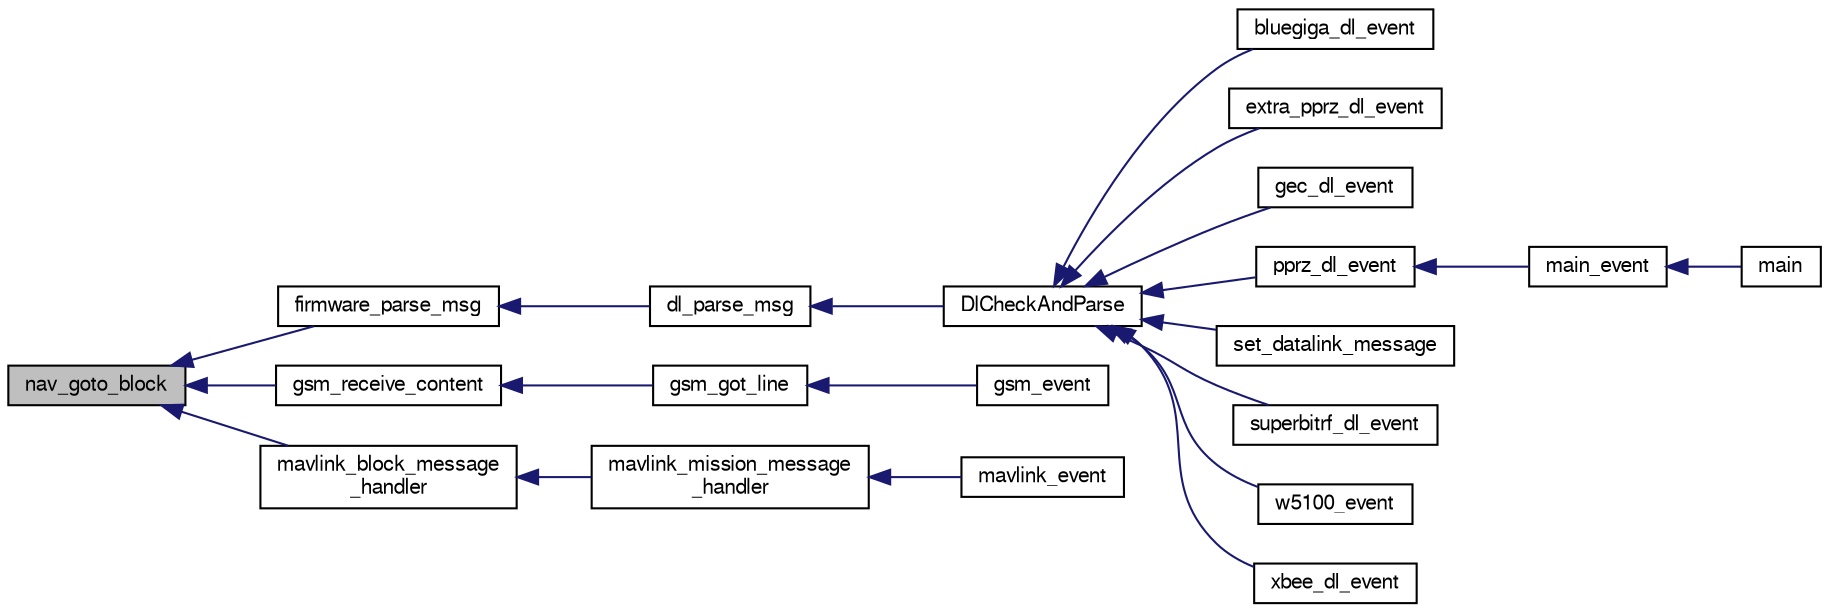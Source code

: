 digraph "nav_goto_block"
{
  edge [fontname="FreeSans",fontsize="10",labelfontname="FreeSans",labelfontsize="10"];
  node [fontname="FreeSans",fontsize="10",shape=record];
  rankdir="LR";
  Node1 [label="nav_goto_block",height=0.2,width=0.4,color="black", fillcolor="grey75", style="filled", fontcolor="black"];
  Node1 -> Node2 [dir="back",color="midnightblue",fontsize="10",style="solid",fontname="FreeSans"];
  Node2 [label="firmware_parse_msg",height=0.2,width=0.4,color="black", fillcolor="white", style="filled",URL="$datalink_8h.html#a3a59fd1cd4249ea5caeac113cde2d7a8",tooltip="Firmware specfic msg handler. "];
  Node2 -> Node3 [dir="back",color="midnightblue",fontsize="10",style="solid",fontname="FreeSans"];
  Node3 [label="dl_parse_msg",height=0.2,width=0.4,color="black", fillcolor="white", style="filled",URL="$datalink_8c.html#a8622e4eaf1529d8c64af55c0d05dadbe",tooltip="Should be called when chars are available in dl_buffer. "];
  Node3 -> Node4 [dir="back",color="midnightblue",fontsize="10",style="solid",fontname="FreeSans"];
  Node4 [label="DlCheckAndParse",height=0.2,width=0.4,color="black", fillcolor="white", style="filled",URL="$datalink_8h.html#aa9106add8d47671f6ebb3d8321813611",tooltip="Check for new message and parse. "];
  Node4 -> Node5 [dir="back",color="midnightblue",fontsize="10",style="solid",fontname="FreeSans"];
  Node5 [label="bluegiga_dl_event",height=0.2,width=0.4,color="black", fillcolor="white", style="filled",URL="$bluegiga__dl_8h.html#a921065e8139e27fbe413ef7459ed51b3",tooltip="Datalink Event. "];
  Node4 -> Node6 [dir="back",color="midnightblue",fontsize="10",style="solid",fontname="FreeSans"];
  Node6 [label="extra_pprz_dl_event",height=0.2,width=0.4,color="black", fillcolor="white", style="filled",URL="$extra__pprz__dl_8h.html#a95b5d2651fd6a78c616fe9ca1f556568",tooltip="Datalink Event. "];
  Node4 -> Node7 [dir="back",color="midnightblue",fontsize="10",style="solid",fontname="FreeSans"];
  Node7 [label="gec_dl_event",height=0.2,width=0.4,color="black", fillcolor="white", style="filled",URL="$gec__dl_8h.html#a7645c559a6c4a5f611acab677af4a579",tooltip="Datalink Event. "];
  Node4 -> Node8 [dir="back",color="midnightblue",fontsize="10",style="solid",fontname="FreeSans"];
  Node8 [label="pprz_dl_event",height=0.2,width=0.4,color="black", fillcolor="white", style="filled",URL="$pprz__dl_8h.html#adfe1564dac687b426549de7dfe029931",tooltip="Datalink Event. "];
  Node8 -> Node9 [dir="back",color="midnightblue",fontsize="10",style="solid",fontname="FreeSans"];
  Node9 [label="main_event",height=0.2,width=0.4,color="black", fillcolor="white", style="filled",URL="$setup__actuators_8c.html#a319a645047f275499aa30b0bc08c6e10"];
  Node9 -> Node10 [dir="back",color="midnightblue",fontsize="10",style="solid",fontname="FreeSans"];
  Node10 [label="main",height=0.2,width=0.4,color="black", fillcolor="white", style="filled",URL="$setup__actuators_8c.html#a840291bc02cba5474a4cb46a9b9566fe"];
  Node4 -> Node11 [dir="back",color="midnightblue",fontsize="10",style="solid",fontname="FreeSans"];
  Node11 [label="set_datalink_message",height=0.2,width=0.4,color="black", fillcolor="white", style="filled",URL="$sim__ap_8c.html#ad664061534694a2babfff03cfc5977f7"];
  Node4 -> Node12 [dir="back",color="midnightblue",fontsize="10",style="solid",fontname="FreeSans"];
  Node12 [label="superbitrf_dl_event",height=0.2,width=0.4,color="black", fillcolor="white", style="filled",URL="$modules_2datalink_2superbitrf_8h.html#a06a950af7255fea459d7c6de8c8c0cad",tooltip="The superbitrf datalink event call. "];
  Node4 -> Node13 [dir="back",color="midnightblue",fontsize="10",style="solid",fontname="FreeSans"];
  Node13 [label="w5100_event",height=0.2,width=0.4,color="black", fillcolor="white", style="filled",URL="$w5100_8h.html#a7266971e7bc00efad150ab73bbfc8c29"];
  Node4 -> Node14 [dir="back",color="midnightblue",fontsize="10",style="solid",fontname="FreeSans"];
  Node14 [label="xbee_dl_event",height=0.2,width=0.4,color="black", fillcolor="white", style="filled",URL="$xbee__dl_8h.html#ae70130a34c8efc48df440e2b410793c6",tooltip="Datalink Event. "];
  Node1 -> Node15 [dir="back",color="midnightblue",fontsize="10",style="solid",fontname="FreeSans"];
  Node15 [label="gsm_receive_content",height=0.2,width=0.4,color="black", fillcolor="white", style="filled",URL="$gsm_8c.html#a3e93d27d40d75355176ae476885b0c8b",tooltip="Receiving a SMS, third step, content in gsm_buf Message can be Bdd where dd is a block index on two d..."];
  Node15 -> Node16 [dir="back",color="midnightblue",fontsize="10",style="solid",fontname="FreeSans"];
  Node16 [label="gsm_got_line",height=0.2,width=0.4,color="black", fillcolor="white", style="filled",URL="$gsm_8c.html#a1908fccdd617aa8d27b37b40388242dc"];
  Node16 -> Node17 [dir="back",color="midnightblue",fontsize="10",style="solid",fontname="FreeSans"];
  Node17 [label="gsm_event",height=0.2,width=0.4,color="black", fillcolor="white", style="filled",URL="$gsm_8h.html#a470dc2779b65d4e6bc6515ec4b88e052"];
  Node1 -> Node18 [dir="back",color="midnightblue",fontsize="10",style="solid",fontname="FreeSans"];
  Node18 [label="mavlink_block_message\l_handler",height=0.2,width=0.4,color="black", fillcolor="white", style="filled",URL="$blocks_8h.html#a736f2e555912fca000d0751dedb4e00f"];
  Node18 -> Node19 [dir="back",color="midnightblue",fontsize="10",style="solid",fontname="FreeSans"];
  Node19 [label="mavlink_mission_message\l_handler",height=0.2,width=0.4,color="black", fillcolor="white", style="filled",URL="$mission__manager_8h.html#a68ddd91a505c2317c818d632a2009304"];
  Node19 -> Node20 [dir="back",color="midnightblue",fontsize="10",style="solid",fontname="FreeSans"];
  Node20 [label="mavlink_event",height=0.2,width=0.4,color="black", fillcolor="white", style="filled",URL="$mavlink_8h.html#aca06c0aea877a0d9c57a5e16cee711d7",tooltip="Event MAVLink calls. "];
}
